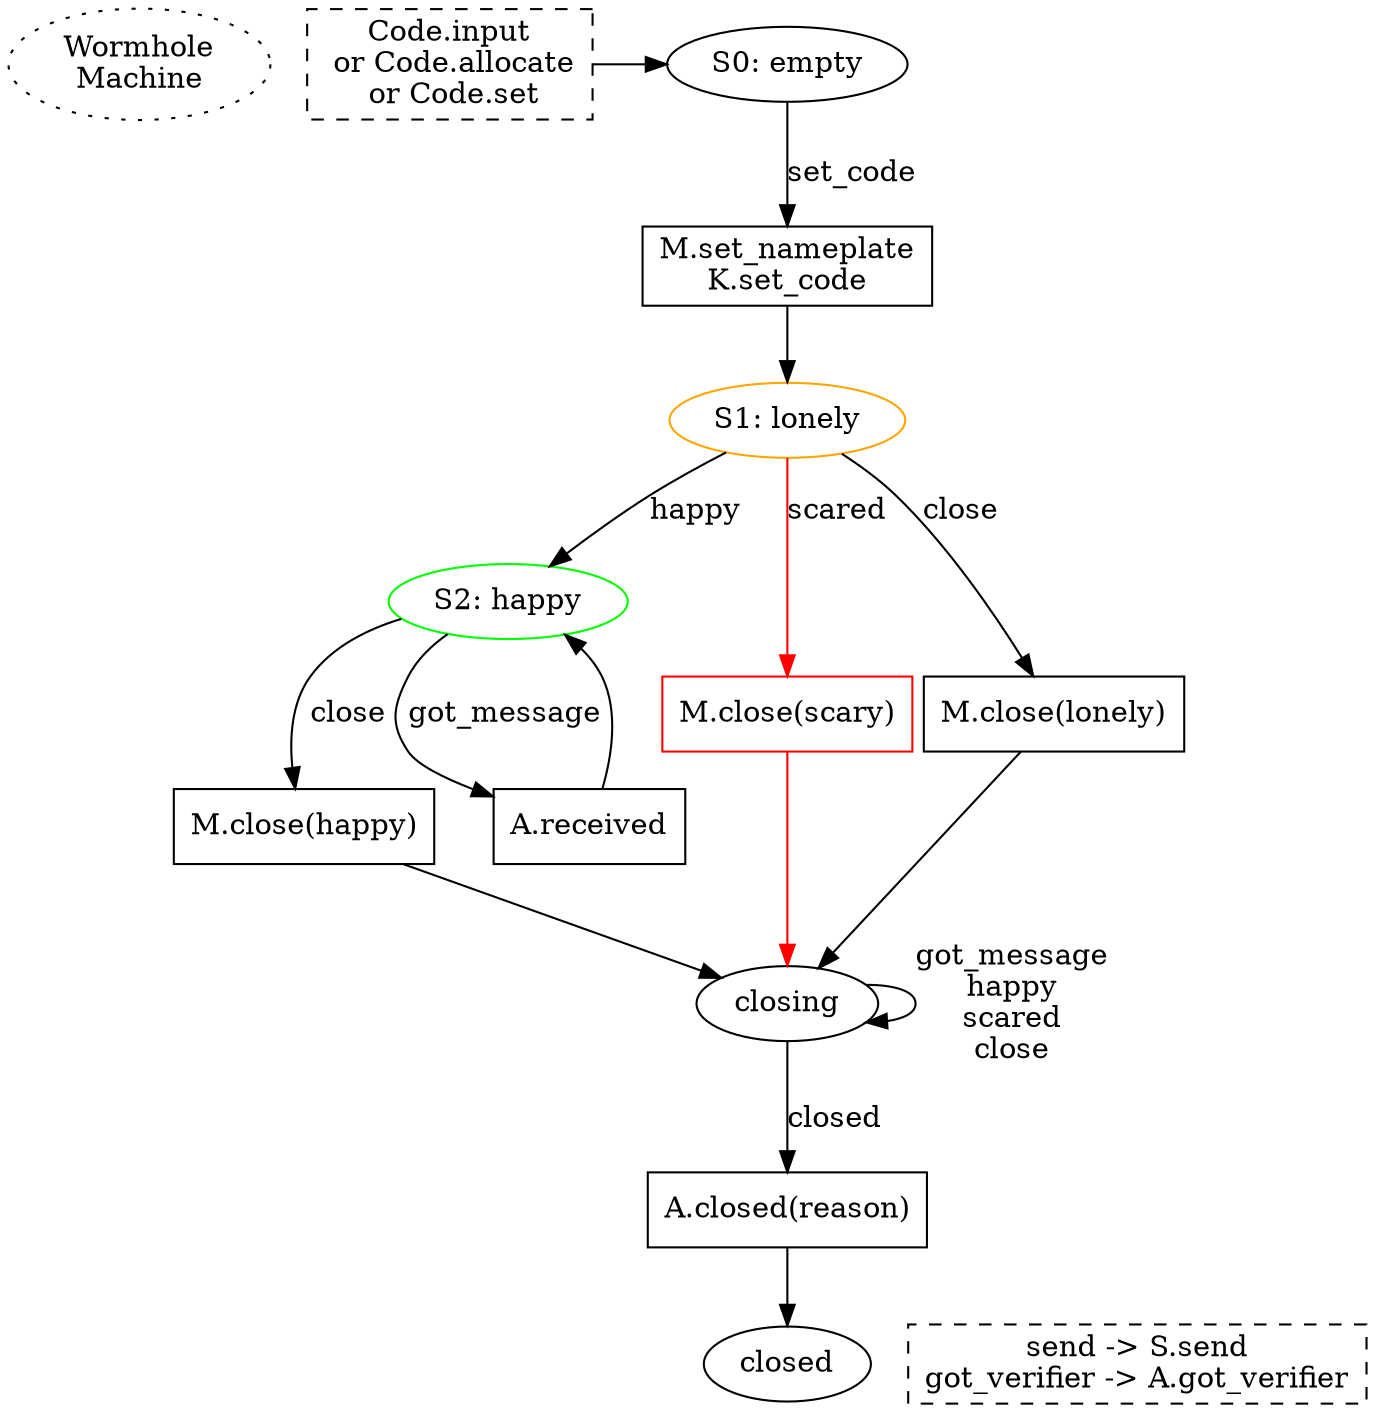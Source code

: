 digraph {

        /* could shave a RTT by committing to the nameplate early, before
        finishing the rest of the code input. While the user is still
        typing/completing the code, we claim the nameplate, open the mailbox,
        and retrieve the peer's PAKE message. Then as soon as the user
        finishes entering the code, we build our own PAKE message, send PAKE,
        compute the key, send VERSION. Starting from the Return, this saves
        two round trips. OTOH it adds consequences to hitting Tab. */

        start [label="Wormhole\nMachine" style="dotted"]

        {rank=same; P0_code S0}
        P0_code [shape="box" style="dashed"
                 label="Code.input\n or Code.allocate\n or Code.set"]
        P0_code -> S0
        S0 [label="S0: empty"]
        S0 -> P0_build [label="set_code"]

        P0_build [shape="box" label="M.set_nameplate\nK.set_code"]
        P0_build -> S1
        S1 [label="S1: lonely" color="orange"]

        S1 -> S2 [label="happy"]

        S1 -> P_close_scary [label="scared" color="red"]
        S1 -> P_close_lonely [label="close"]
        P_close_lonely [shape="box" label="M.close(lonely)"]
        P_close_lonely -> S_closing

        P_close_scary [shape="box" label="M.close(scary)" color="red"]
        P_close_scary -> S_closing [color="red"]

        S2 [label="S2: happy" color="green"]
        S2 -> P2_close [label="close"]
        P2_close [shape="box" label="M.close(happy)"]
        P2_close -> S_closing

        S2 -> P2_got_message [label="got_message"]
        P2_got_message [shape="box" label="A.received"]
        P2_got_message -> S2

        S_closing [label="closing"]
        S_closing -> P_closed [label="closed"]
        S_closing -> S_closing [label="got_message\nhappy\nscared\nclose"]

        P_closed [shape="box" label="A.closed(reason)"]
        P_closed -> S_closed
        S_closed [label="closed"]

        {rank=same; Other S_closed}
        Other [shape="box" style="dashed"
               label="send -> S.send\ngot_verifier -> A.got_verifier"
               ]


}
